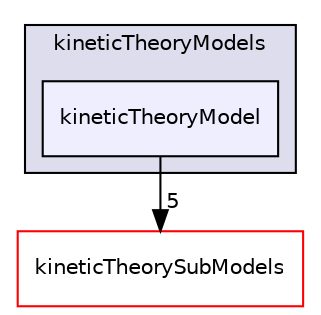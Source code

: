 digraph "kineticTheoryModel" {
  bgcolor=transparent;
  compound=true
  node [ fontsize="10", fontname="Helvetica"];
  edge [ labelfontsize="10", labelfontname="Helvetica"];
  subgraph clusterdir_ed2d56e502992d65035ff68b2a9a1135 {
    graph [ bgcolor="#ddddee", pencolor="black", label="kineticTheoryModels" fontname="Helvetica", fontsize="10", URL="dir_ed2d56e502992d65035ff68b2a9a1135.html"]
  dir_44c13c9e29fecf045ec0d93a50553a5e [shape=box, label="kineticTheoryModel", style="filled", fillcolor="#eeeeff", pencolor="black", URL="dir_44c13c9e29fecf045ec0d93a50553a5e.html"];
  }
  dir_f981a973cbcfb4102e151acd659ce85e [shape=box label="kineticTheorySubModels" color="red" URL="dir_f981a973cbcfb4102e151acd659ce85e.html"];
  dir_44c13c9e29fecf045ec0d93a50553a5e->dir_f981a973cbcfb4102e151acd659ce85e [headlabel="5", labeldistance=1.5 headhref="dir_000201_000070.html"];
}
